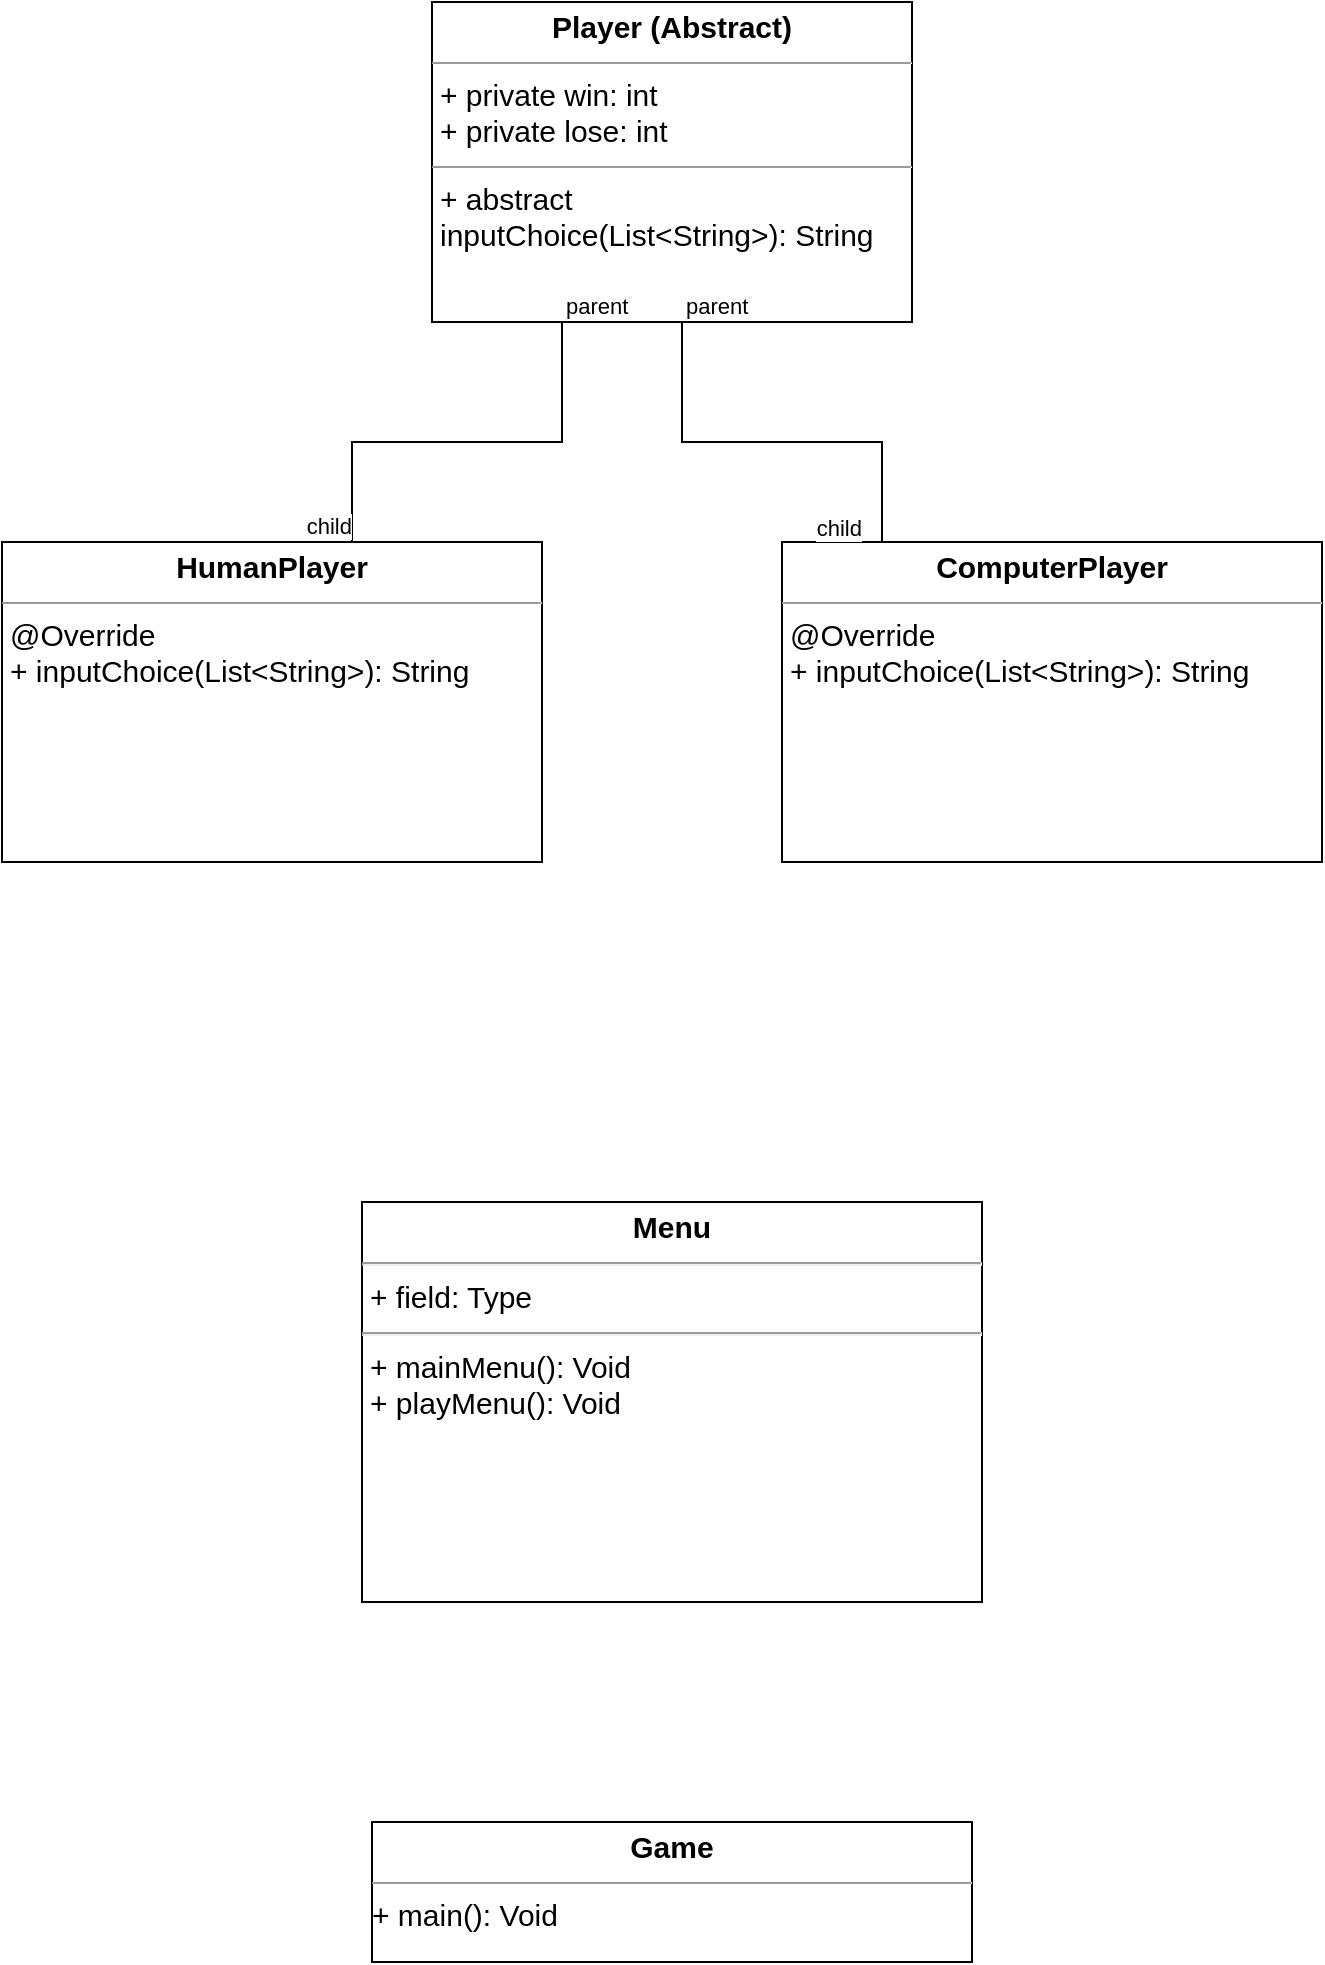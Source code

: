 <mxfile version="21.1.7" type="github">
  <diagram name="Page-1" id="qkvKbQU7I6nuo4-IGGWR">
    <mxGraphModel dx="1434" dy="828" grid="1" gridSize="10" guides="1" tooltips="1" connect="1" arrows="1" fold="1" page="1" pageScale="1" pageWidth="850" pageHeight="1100" math="0" shadow="0">
      <root>
        <mxCell id="0" />
        <mxCell id="1" parent="0" />
        <mxCell id="ts9ii16HeE3-Rlgkepv8-1" value="&lt;p style=&quot;margin: 4px 0px 0px; text-align: center; font-size: 15px;&quot;&gt;&lt;b style=&quot;&quot;&gt;&lt;font style=&quot;font-size: 15px;&quot;&gt;Player (Abstract)&lt;/font&gt;&lt;/b&gt;&lt;/p&gt;&lt;hr style=&quot;font-size: 15px;&quot; size=&quot;1&quot;&gt;&lt;p style=&quot;margin: 0px 0px 0px 4px; font-size: 15px;&quot;&gt;&lt;font style=&quot;font-size: 15px;&quot;&gt;+ private win: int&lt;/font&gt;&lt;/p&gt;&lt;p style=&quot;margin: 0px 0px 0px 4px; font-size: 15px;&quot;&gt;&lt;font style=&quot;font-size: 15px;&quot;&gt;+ private lose: int&lt;/font&gt;&lt;/p&gt;&lt;hr style=&quot;font-size: 15px;&quot; size=&quot;1&quot;&gt;&lt;p style=&quot;margin: 0px 0px 0px 4px; font-size: 15px;&quot;&gt;&lt;font style=&quot;font-size: 15px;&quot;&gt;+ abstract inputChoice(List&amp;lt;String&amp;gt;): String&lt;/font&gt;&lt;/p&gt;&lt;p style=&quot;margin: 0px 0px 0px 4px; font-size: 15px;&quot;&gt;&lt;br&gt;&lt;/p&gt;" style="verticalAlign=top;align=left;overflow=fill;fontSize=12;fontFamily=Helvetica;html=1;whiteSpace=wrap;" vertex="1" parent="1">
          <mxGeometry x="305" y="60" width="240" height="160" as="geometry" />
        </mxCell>
        <mxCell id="ts9ii16HeE3-Rlgkepv8-2" value="&lt;p style=&quot;margin: 4px 0px 0px; text-align: center; font-size: 15px;&quot;&gt;&lt;b style=&quot;&quot;&gt;&lt;font style=&quot;font-size: 15px;&quot;&gt;HumanPlayer&lt;/font&gt;&lt;/b&gt;&lt;/p&gt;&lt;hr style=&quot;font-size: 15px;&quot; size=&quot;1&quot;&gt;&lt;p style=&quot;margin: 0px 0px 0px 4px; font-size: 15px;&quot;&gt;&lt;font style=&quot;font-size: 15px;&quot;&gt;@Override&lt;/font&gt;&lt;/p&gt;&lt;p style=&quot;margin: 0px 0px 0px 4px; font-size: 15px;&quot;&gt;&lt;font style=&quot;font-size: 15px;&quot;&gt;+ inputChoice(List&amp;lt;String&amp;gt;): String&lt;/font&gt;&lt;/p&gt;" style="verticalAlign=top;align=left;overflow=fill;fontSize=12;fontFamily=Helvetica;html=1;whiteSpace=wrap;" vertex="1" parent="1">
          <mxGeometry x="90" y="330" width="270" height="160" as="geometry" />
        </mxCell>
        <mxCell id="ts9ii16HeE3-Rlgkepv8-3" value="&lt;p style=&quot;margin: 4px 0px 0px; text-align: center; font-size: 15px;&quot;&gt;&lt;b style=&quot;&quot;&gt;&lt;font style=&quot;font-size: 15px;&quot;&gt;ComputerPlayer&lt;/font&gt;&lt;/b&gt;&lt;/p&gt;&lt;hr style=&quot;font-size: 15px;&quot; size=&quot;1&quot;&gt;&lt;p style=&quot;margin: 0px 0px 0px 4px; font-size: 15px;&quot;&gt;&lt;font style=&quot;font-size: 15px;&quot;&gt;@Override&lt;/font&gt;&lt;/p&gt;&lt;p style=&quot;margin: 0px 0px 0px 4px; font-size: 15px;&quot;&gt;&lt;font style=&quot;font-size: 15px;&quot;&gt;+ inputChoice(List&amp;lt;String&amp;gt;): String&lt;/font&gt;&lt;/p&gt;" style="verticalAlign=top;align=left;overflow=fill;fontSize=12;fontFamily=Helvetica;html=1;whiteSpace=wrap;" vertex="1" parent="1">
          <mxGeometry x="480" y="330" width="270" height="160" as="geometry" />
        </mxCell>
        <mxCell id="ts9ii16HeE3-Rlgkepv8-4" value="" style="endArrow=none;html=1;edgeStyle=orthogonalEdgeStyle;rounded=0;" edge="1" parent="1" source="ts9ii16HeE3-Rlgkepv8-1" target="ts9ii16HeE3-Rlgkepv8-2">
          <mxGeometry relative="1" as="geometry">
            <mxPoint x="290" y="240" as="sourcePoint" />
            <mxPoint x="440" y="270" as="targetPoint" />
            <Array as="points">
              <mxPoint x="370" y="280" />
              <mxPoint x="265" y="280" />
            </Array>
          </mxGeometry>
        </mxCell>
        <mxCell id="ts9ii16HeE3-Rlgkepv8-5" value="parent" style="edgeLabel;resizable=0;html=1;align=left;verticalAlign=bottom;" connectable="0" vertex="1" parent="ts9ii16HeE3-Rlgkepv8-4">
          <mxGeometry x="-1" relative="1" as="geometry" />
        </mxCell>
        <mxCell id="ts9ii16HeE3-Rlgkepv8-6" value="child" style="edgeLabel;resizable=0;html=1;align=right;verticalAlign=bottom;" connectable="0" vertex="1" parent="ts9ii16HeE3-Rlgkepv8-4">
          <mxGeometry x="1" relative="1" as="geometry" />
        </mxCell>
        <mxCell id="ts9ii16HeE3-Rlgkepv8-7" value="" style="endArrow=none;html=1;edgeStyle=orthogonalEdgeStyle;rounded=0;entryX=0.178;entryY=0.006;entryDx=0;entryDy=0;entryPerimeter=0;" edge="1" parent="1" source="ts9ii16HeE3-Rlgkepv8-1" target="ts9ii16HeE3-Rlgkepv8-3">
          <mxGeometry relative="1" as="geometry">
            <mxPoint x="429.04" y="230.0" as="sourcePoint" />
            <mxPoint x="560" y="339" as="targetPoint" />
            <Array as="points">
              <mxPoint x="430" y="280" />
              <mxPoint x="530" y="280" />
              <mxPoint x="530" y="330" />
            </Array>
          </mxGeometry>
        </mxCell>
        <mxCell id="ts9ii16HeE3-Rlgkepv8-8" value="parent" style="edgeLabel;resizable=0;html=1;align=left;verticalAlign=bottom;" connectable="0" vertex="1" parent="ts9ii16HeE3-Rlgkepv8-7">
          <mxGeometry x="-1" relative="1" as="geometry" />
        </mxCell>
        <mxCell id="ts9ii16HeE3-Rlgkepv8-9" value="child" style="edgeLabel;resizable=0;html=1;align=right;verticalAlign=bottom;" connectable="0" vertex="1" parent="ts9ii16HeE3-Rlgkepv8-7">
          <mxGeometry x="1" relative="1" as="geometry">
            <mxPoint x="-8" as="offset" />
          </mxGeometry>
        </mxCell>
        <mxCell id="ts9ii16HeE3-Rlgkepv8-10" value="&lt;p style=&quot;margin: 4px 0px 0px; text-align: center; font-size: 15px;&quot;&gt;&lt;b style=&quot;&quot;&gt;&lt;font style=&quot;font-size: 15px;&quot;&gt;Game&lt;/font&gt;&lt;/b&gt;&lt;/p&gt;&lt;hr style=&quot;font-size: 15px;&quot; size=&quot;1&quot;&gt;&lt;div style=&quot;height: 2px; font-size: 15px;&quot;&gt;&lt;font style=&quot;font-size: 15px;&quot;&gt;+ main(): Void&lt;/font&gt;&lt;/div&gt;" style="verticalAlign=top;align=left;overflow=fill;fontSize=12;fontFamily=Helvetica;html=1;whiteSpace=wrap;" vertex="1" parent="1">
          <mxGeometry x="275" y="970" width="300" height="70" as="geometry" />
        </mxCell>
        <mxCell id="ts9ii16HeE3-Rlgkepv8-12" value="&lt;p style=&quot;margin: 4px 0px 0px; text-align: center; font-size: 15px;&quot;&gt;&lt;b&gt;Menu&lt;/b&gt;&lt;/p&gt;&lt;hr style=&quot;font-size: 15px;&quot;&gt;&lt;p style=&quot;margin: 0px 0px 0px 4px; font-size: 15px;&quot;&gt;+ field: Type&lt;/p&gt;&lt;hr style=&quot;font-size: 15px;&quot;&gt;&lt;p style=&quot;margin: 0px 0px 0px 4px; font-size: 15px;&quot;&gt;+ mainMenu(): Void&lt;/p&gt;&lt;p style=&quot;margin: 0px 0px 0px 4px; font-size: 15px;&quot;&gt;+ playMenu(): Void&lt;br&gt;&lt;/p&gt;" style="verticalAlign=top;align=left;overflow=fill;fontSize=15;fontFamily=Helvetica;html=1;whiteSpace=wrap;" vertex="1" parent="1">
          <mxGeometry x="270" y="660" width="310" height="200" as="geometry" />
        </mxCell>
      </root>
    </mxGraphModel>
  </diagram>
</mxfile>
